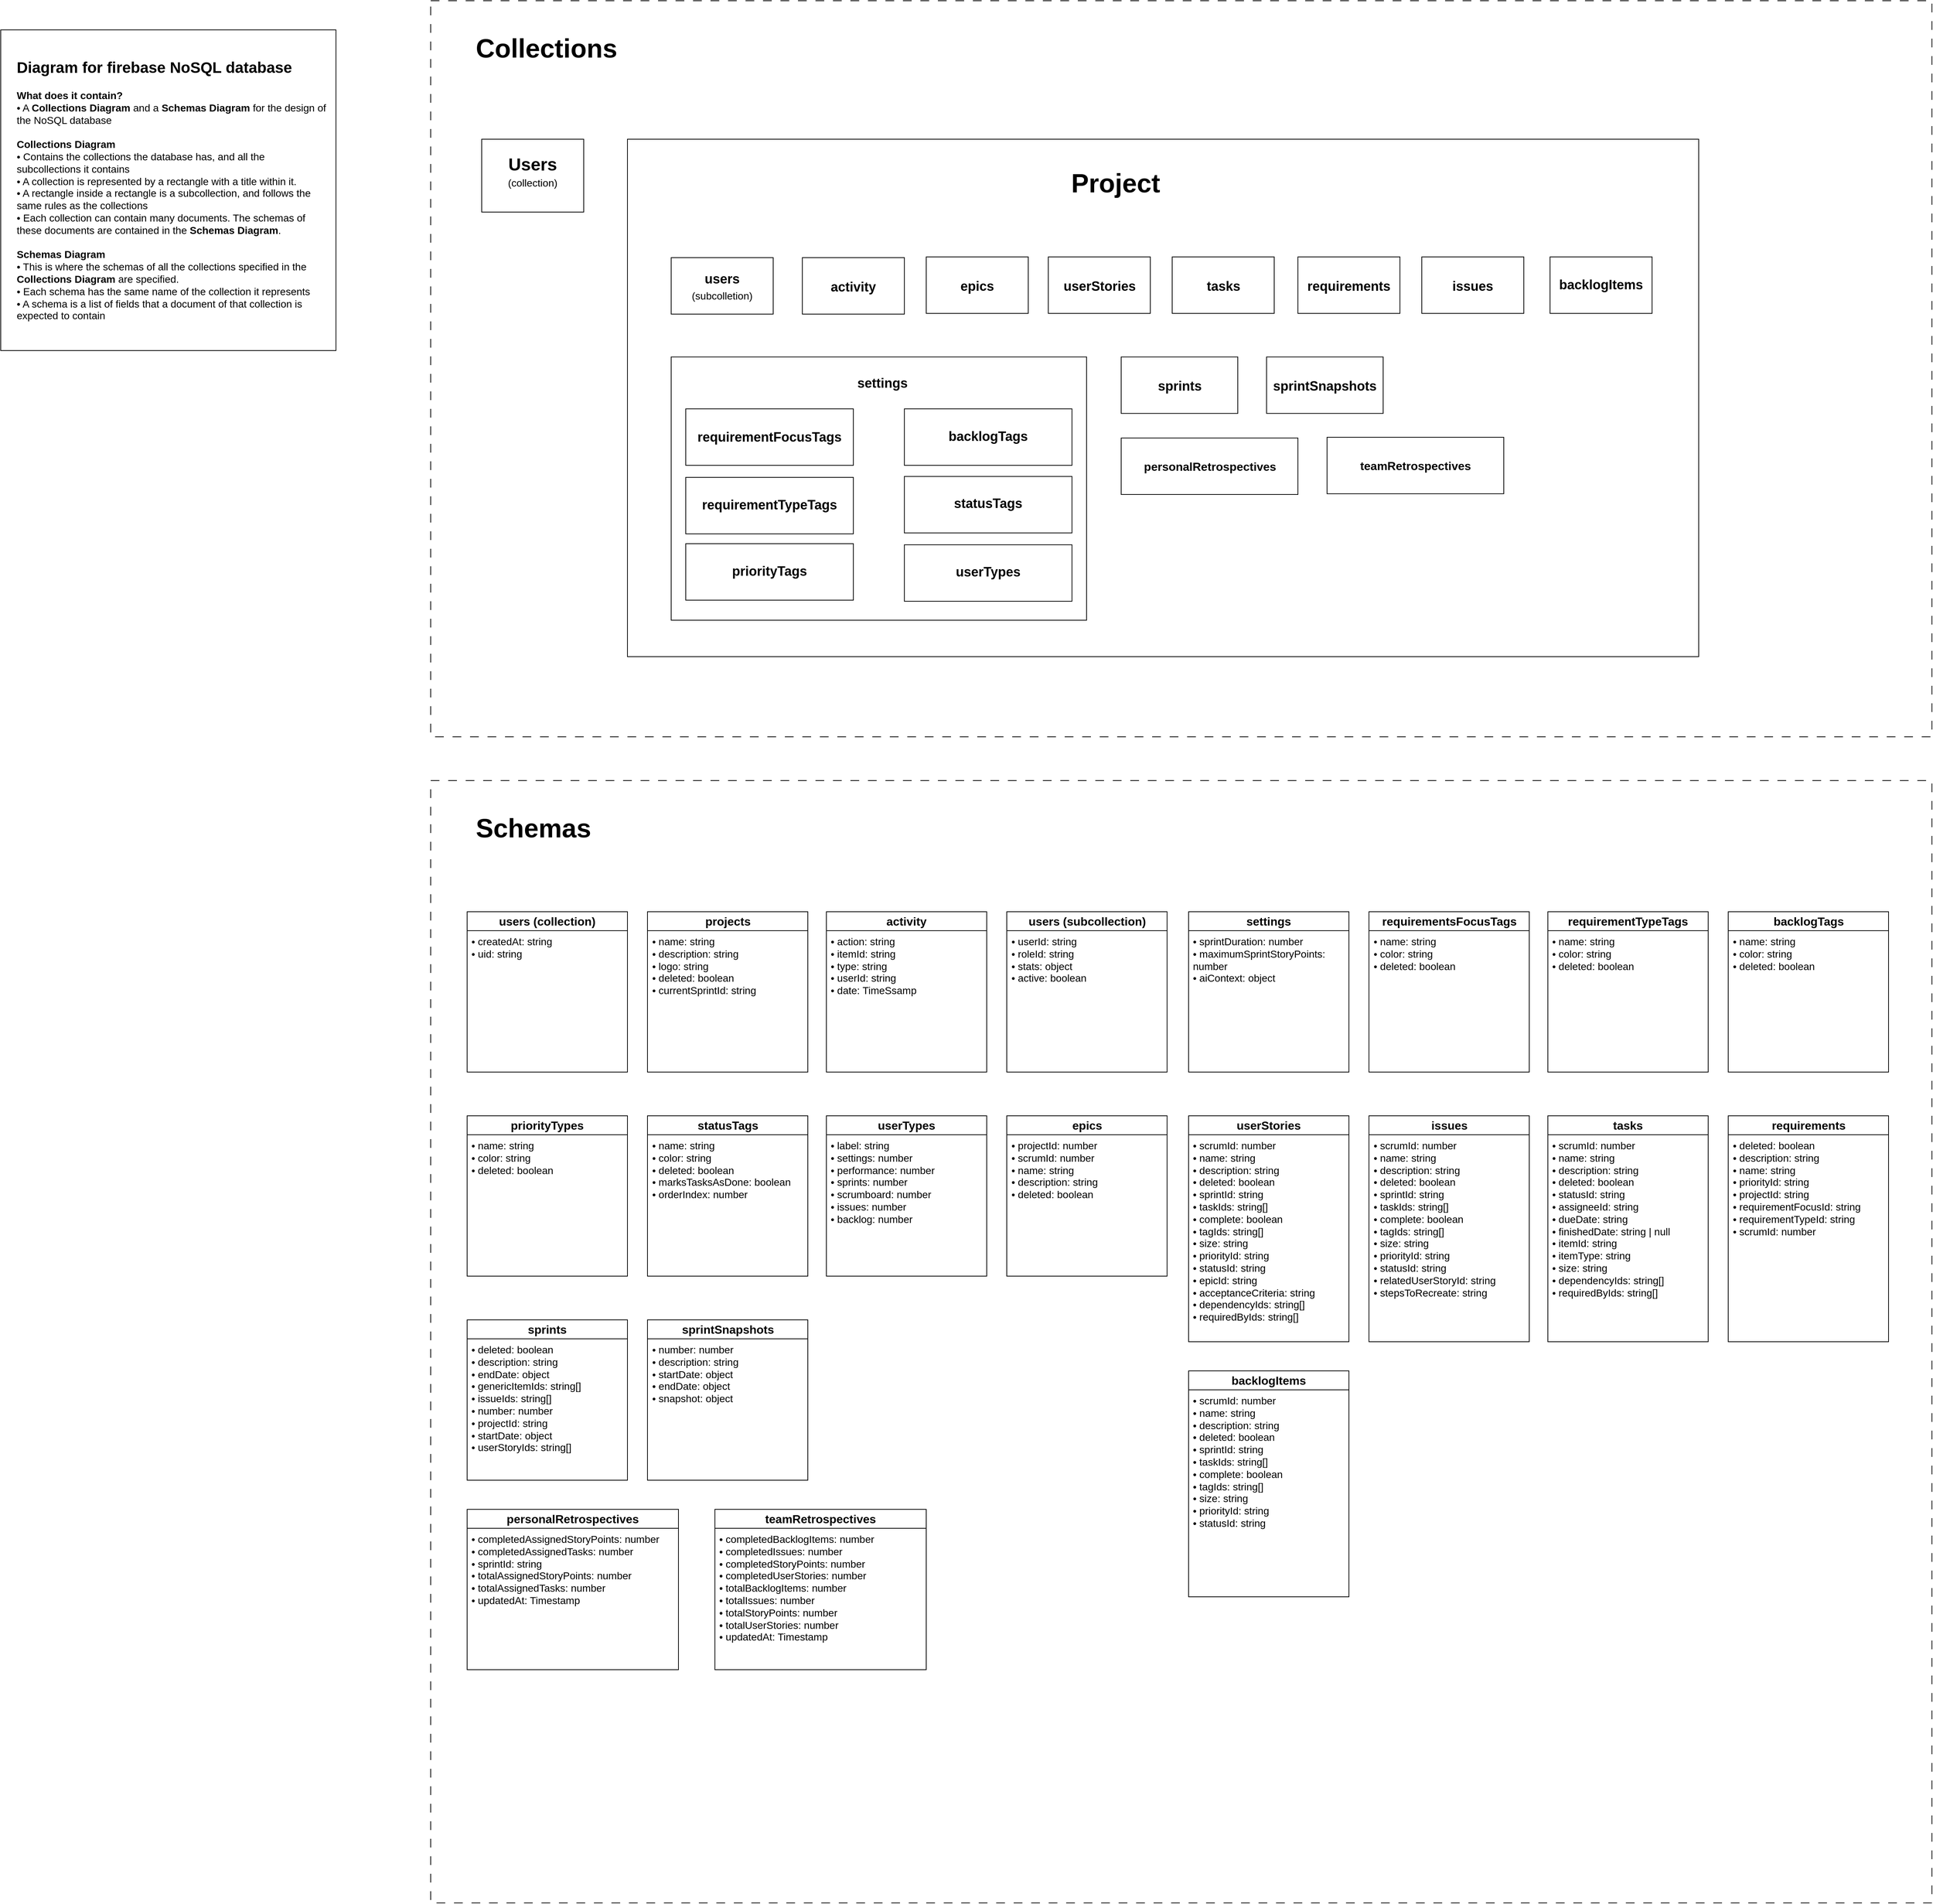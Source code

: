 <mxfile version="27.1.4">
  <diagram name="Página-1" id="4OTmXY2Rh0phOZ1CV6iW">
    <mxGraphModel dx="4285" dy="3224" grid="1" gridSize="10" guides="1" tooltips="1" connect="1" arrows="1" fold="1" page="1" pageScale="1" pageWidth="827" pageHeight="1169" math="0" shadow="0">
      <root>
        <mxCell id="0" />
        <mxCell id="1" parent="0" />
        <mxCell id="F_IemNpZJ3v2NOJDD-CK-176" value="" style="rounded=0;whiteSpace=wrap;html=1;dashed=1;dashPattern=12 12;fillColor=none;" parent="1" vertex="1">
          <mxGeometry x="480" y="1060" width="2060" height="1540" as="geometry" />
        </mxCell>
        <mxCell id="F_IemNpZJ3v2NOJDD-CK-179" value="" style="rounded=0;whiteSpace=wrap;html=1;dashed=1;dashPattern=12 12;fillColor=none;" parent="1" vertex="1">
          <mxGeometry x="480" y="-10" width="2060" height="1010" as="geometry" />
        </mxCell>
        <mxCell id="7UEIV4KV4VF5LxMRAz7w-19" value="" style="rounded=0;whiteSpace=wrap;html=1;" parent="1" vertex="1">
          <mxGeometry x="-110" y="30" width="460" height="440" as="geometry" />
        </mxCell>
        <mxCell id="syVXaHFY9ad1_4dyUhUQ-4" value="" style="rounded=0;whiteSpace=wrap;html=1;" parent="1" vertex="1">
          <mxGeometry x="750" y="180" width="1470" height="710" as="geometry" />
        </mxCell>
        <mxCell id="syVXaHFY9ad1_4dyUhUQ-6" value="&lt;h1&gt;Project&lt;/h1&gt;" style="text;html=1;align=center;verticalAlign=middle;whiteSpace=wrap;rounded=0;fontSize=18;" parent="1" vertex="1">
          <mxGeometry x="1355" y="225" width="130" height="30" as="geometry" />
        </mxCell>
        <mxCell id="syVXaHFY9ad1_4dyUhUQ-55" value="" style="rounded=0;whiteSpace=wrap;html=1;" parent="1" vertex="1">
          <mxGeometry x="550" y="180" width="140" height="100" as="geometry" />
        </mxCell>
        <mxCell id="syVXaHFY9ad1_4dyUhUQ-56" value="&lt;h1 style=&quot;margin-top: 0px; margin-bottom: 0px;&quot;&gt;Users&lt;/h1&gt;" style="text;html=1;align=center;verticalAlign=middle;whiteSpace=wrap;rounded=0;" parent="1" vertex="1">
          <mxGeometry x="590" y="200" width="60" height="30" as="geometry" />
        </mxCell>
        <mxCell id="7UEIV4KV4VF5LxMRAz7w-18" value="&lt;h2&gt;&lt;b&gt;Diagram for firebase NoSQL database&lt;/b&gt;&lt;/h2&gt;&lt;div&gt;&lt;b&gt;What does it contain?&lt;/b&gt;&lt;/div&gt;&lt;div&gt;• A &lt;b&gt;Collections Diagram&lt;/b&gt;&amp;nbsp;and a &lt;b&gt;Schemas Diagram&lt;/b&gt;&amp;nbsp;for the design of the NoSQL database&lt;/div&gt;&lt;div&gt;&lt;br&gt;&lt;/div&gt;&lt;div&gt;&lt;b&gt;Collections Diagram&lt;/b&gt;&lt;/div&gt;&lt;div&gt;• Contains the collections the database has, and all the subcollections it contains&lt;/div&gt;&lt;div&gt;• A collection is represented by a rectangle with a title within it.&lt;/div&gt;&lt;div&gt;• A rectangle inside a rectangle is a subcollection, and follows the same rules as the collections&lt;/div&gt;&lt;div&gt;• Each collection can contain many documents. The schemas of these documents are contained in the &lt;b&gt;Schemas Diagram&lt;/b&gt;.&amp;nbsp;&lt;/div&gt;&lt;div&gt;&lt;b&gt;&lt;br&gt;&lt;/b&gt;&lt;/div&gt;&lt;div&gt;&lt;b&gt;Schemas Diagram&lt;/b&gt;&lt;/div&gt;&lt;div&gt;• This is where the schemas of all the collections specified in the &lt;b&gt;Collections Diagram&lt;/b&gt;&amp;nbsp;are specified.&lt;/div&gt;&lt;div&gt;• Each schema has the same name of the collection it represents&lt;/div&gt;&lt;div&gt;• A schema is a list of fields that a document of that collection is expected to contain&lt;/div&gt;" style="text;html=1;align=left;verticalAlign=top;whiteSpace=wrap;rounded=0;fontSize=14;" parent="1" vertex="1">
          <mxGeometry x="-90" y="45" width="430" height="405" as="geometry" />
        </mxCell>
        <mxCell id="F_IemNpZJ3v2NOJDD-CK-86" value="" style="rounded=0;whiteSpace=wrap;html=1;" parent="1" vertex="1">
          <mxGeometry x="810" y="342.5" width="140" height="77.5" as="geometry" />
        </mxCell>
        <mxCell id="F_IemNpZJ3v2NOJDD-CK-87" value="&lt;h2&gt;users &lt;span style=&quot;font-weight: normal;&quot;&gt;&lt;font style=&quot;font-size: 14px;&quot;&gt;(subcolletion)&lt;/font&gt;&lt;/span&gt;&lt;/h2&gt;" style="text;html=1;align=center;verticalAlign=middle;whiteSpace=wrap;rounded=0;" parent="1" vertex="1">
          <mxGeometry x="850" y="367.5" width="60" height="30" as="geometry" />
        </mxCell>
        <mxCell id="F_IemNpZJ3v2NOJDD-CK-94" value="" style="rounded=0;whiteSpace=wrap;html=1;" parent="1" vertex="1">
          <mxGeometry x="990" y="342.5" width="140" height="77.5" as="geometry" />
        </mxCell>
        <mxCell id="F_IemNpZJ3v2NOJDD-CK-95" value="&lt;h2&gt;activity&lt;/h2&gt;" style="text;html=1;align=center;verticalAlign=middle;whiteSpace=wrap;rounded=0;" parent="1" vertex="1">
          <mxGeometry x="1030" y="367.5" width="60" height="30" as="geometry" />
        </mxCell>
        <mxCell id="F_IemNpZJ3v2NOJDD-CK-96" value="" style="rounded=0;whiteSpace=wrap;html=1;" parent="1" vertex="1">
          <mxGeometry x="810" y="478.75" width="570" height="361.25" as="geometry" />
        </mxCell>
        <mxCell id="F_IemNpZJ3v2NOJDD-CK-97" value="&lt;h2&gt;settings&lt;/h2&gt;" style="text;html=1;align=center;verticalAlign=middle;whiteSpace=wrap;rounded=0;" parent="1" vertex="1">
          <mxGeometry x="1070" y="500" width="60" height="30" as="geometry" />
        </mxCell>
        <mxCell id="F_IemNpZJ3v2NOJDD-CK-98" value="" style="rounded=0;whiteSpace=wrap;html=1;" parent="1" vertex="1">
          <mxGeometry x="1160" y="341.5" width="140" height="77.5" as="geometry" />
        </mxCell>
        <mxCell id="F_IemNpZJ3v2NOJDD-CK-99" value="&lt;h2&gt;epics&lt;/h2&gt;" style="text;html=1;align=center;verticalAlign=middle;whiteSpace=wrap;rounded=0;" parent="1" vertex="1">
          <mxGeometry x="1200" y="366.5" width="60" height="30" as="geometry" />
        </mxCell>
        <mxCell id="F_IemNpZJ3v2NOJDD-CK-100" value="" style="rounded=0;whiteSpace=wrap;html=1;" parent="1" vertex="1">
          <mxGeometry x="1327.5" y="341.5" width="140" height="77.5" as="geometry" />
        </mxCell>
        <mxCell id="F_IemNpZJ3v2NOJDD-CK-101" value="&lt;h2&gt;userStories&lt;/h2&gt;" style="text;html=1;align=center;verticalAlign=middle;whiteSpace=wrap;rounded=0;" parent="1" vertex="1">
          <mxGeometry x="1367.5" y="366.5" width="60" height="30" as="geometry" />
        </mxCell>
        <mxCell id="F_IemNpZJ3v2NOJDD-CK-102" value="" style="rounded=0;whiteSpace=wrap;html=1;" parent="1" vertex="1">
          <mxGeometry x="830" y="550" width="230" height="77.5" as="geometry" />
        </mxCell>
        <mxCell id="F_IemNpZJ3v2NOJDD-CK-103" value="&lt;h2&gt;requirementFocusTags&lt;/h2&gt;" style="text;html=1;align=center;verticalAlign=middle;whiteSpace=wrap;rounded=0;" parent="1" vertex="1">
          <mxGeometry x="915" y="573.75" width="60" height="30" as="geometry" />
        </mxCell>
        <mxCell id="F_IemNpZJ3v2NOJDD-CK-104" value="" style="rounded=0;whiteSpace=wrap;html=1;" parent="1" vertex="1">
          <mxGeometry x="830" y="644" width="230" height="77.5" as="geometry" />
        </mxCell>
        <mxCell id="F_IemNpZJ3v2NOJDD-CK-105" value="&lt;h2&gt;requirementTypeTags&lt;/h2&gt;" style="text;html=1;align=center;verticalAlign=middle;whiteSpace=wrap;rounded=0;" parent="1" vertex="1">
          <mxGeometry x="915" y="666.5" width="60" height="30" as="geometry" />
        </mxCell>
        <mxCell id="F_IemNpZJ3v2NOJDD-CK-106" value="" style="rounded=0;whiteSpace=wrap;html=1;" parent="1" vertex="1">
          <mxGeometry x="830" y="735" width="230" height="77.5" as="geometry" />
        </mxCell>
        <mxCell id="F_IemNpZJ3v2NOJDD-CK-107" value="&lt;h2&gt;priorityTags&lt;/h2&gt;" style="text;html=1;align=center;verticalAlign=middle;whiteSpace=wrap;rounded=0;" parent="1" vertex="1">
          <mxGeometry x="915" y="757.5" width="60" height="30" as="geometry" />
        </mxCell>
        <mxCell id="F_IemNpZJ3v2NOJDD-CK-108" value="" style="rounded=0;whiteSpace=wrap;html=1;" parent="1" vertex="1">
          <mxGeometry x="1130" y="550" width="230" height="77.5" as="geometry" />
        </mxCell>
        <mxCell id="F_IemNpZJ3v2NOJDD-CK-109" value="&lt;h2&gt;backlogTags&lt;/h2&gt;" style="text;html=1;align=center;verticalAlign=middle;whiteSpace=wrap;rounded=0;" parent="1" vertex="1">
          <mxGeometry x="1215" y="572.5" width="60" height="30" as="geometry" />
        </mxCell>
        <mxCell id="F_IemNpZJ3v2NOJDD-CK-110" value="" style="rounded=0;whiteSpace=wrap;html=1;" parent="1" vertex="1">
          <mxGeometry x="1130" y="642.75" width="230" height="77.5" as="geometry" />
        </mxCell>
        <mxCell id="F_IemNpZJ3v2NOJDD-CK-111" value="&lt;h2&gt;statusTags&lt;/h2&gt;" style="text;html=1;align=center;verticalAlign=middle;whiteSpace=wrap;rounded=0;" parent="1" vertex="1">
          <mxGeometry x="1215" y="665.25" width="60" height="30" as="geometry" />
        </mxCell>
        <mxCell id="F_IemNpZJ3v2NOJDD-CK-112" value="" style="rounded=0;whiteSpace=wrap;html=1;" parent="1" vertex="1">
          <mxGeometry x="1130" y="736.5" width="230" height="77.5" as="geometry" />
        </mxCell>
        <mxCell id="F_IemNpZJ3v2NOJDD-CK-113" value="&lt;h2&gt;userTypes&lt;/h2&gt;" style="text;html=1;align=center;verticalAlign=middle;whiteSpace=wrap;rounded=0;" parent="1" vertex="1">
          <mxGeometry x="1215" y="759" width="60" height="30" as="geometry" />
        </mxCell>
        <mxCell id="F_IemNpZJ3v2NOJDD-CK-114" value="" style="rounded=0;whiteSpace=wrap;html=1;" parent="1" vertex="1">
          <mxGeometry x="1497.5" y="341.5" width="140" height="77.5" as="geometry" />
        </mxCell>
        <mxCell id="F_IemNpZJ3v2NOJDD-CK-115" value="&lt;h2&gt;tasks&lt;/h2&gt;" style="text;html=1;align=center;verticalAlign=middle;whiteSpace=wrap;rounded=0;" parent="1" vertex="1">
          <mxGeometry x="1537.5" y="366.5" width="60" height="30" as="geometry" />
        </mxCell>
        <mxCell id="F_IemNpZJ3v2NOJDD-CK-116" value="" style="rounded=0;whiteSpace=wrap;html=1;" parent="1" vertex="1">
          <mxGeometry x="1670" y="341.5" width="140" height="77.5" as="geometry" />
        </mxCell>
        <mxCell id="F_IemNpZJ3v2NOJDD-CK-117" value="&lt;h2&gt;requirements&lt;/h2&gt;" style="text;html=1;align=center;verticalAlign=middle;whiteSpace=wrap;rounded=0;" parent="1" vertex="1">
          <mxGeometry x="1710" y="366.5" width="60" height="30" as="geometry" />
        </mxCell>
        <mxCell id="F_IemNpZJ3v2NOJDD-CK-118" value="" style="rounded=0;whiteSpace=wrap;html=1;" parent="1" vertex="1">
          <mxGeometry x="1427.5" y="478.75" width="160" height="77.5" as="geometry" />
        </mxCell>
        <mxCell id="F_IemNpZJ3v2NOJDD-CK-119" value="&lt;h2&gt;sprints&lt;/h2&gt;" style="text;html=1;align=center;verticalAlign=middle;whiteSpace=wrap;rounded=0;" parent="1" vertex="1">
          <mxGeometry x="1477.5" y="503.75" width="60" height="30" as="geometry" />
        </mxCell>
        <mxCell id="F_IemNpZJ3v2NOJDD-CK-120" value="" style="rounded=0;whiteSpace=wrap;html=1;" parent="1" vertex="1">
          <mxGeometry x="1627" y="478.75" width="160" height="77.5" as="geometry" />
        </mxCell>
        <mxCell id="F_IemNpZJ3v2NOJDD-CK-121" value="&lt;h2&gt;sprintSnapshots&lt;/h2&gt;" style="text;html=1;align=center;verticalAlign=middle;whiteSpace=wrap;rounded=0;" parent="1" vertex="1">
          <mxGeometry x="1677" y="503.75" width="60" height="30" as="geometry" />
        </mxCell>
        <mxCell id="F_IemNpZJ3v2NOJDD-CK-122" value="" style="rounded=0;whiteSpace=wrap;html=1;" parent="1" vertex="1">
          <mxGeometry x="1840" y="341.5" width="140" height="77.5" as="geometry" />
        </mxCell>
        <mxCell id="F_IemNpZJ3v2NOJDD-CK-123" value="&lt;h2&gt;issues&lt;/h2&gt;" style="text;html=1;align=center;verticalAlign=middle;whiteSpace=wrap;rounded=0;" parent="1" vertex="1">
          <mxGeometry x="1880" y="366.5" width="60" height="30" as="geometry" />
        </mxCell>
        <mxCell id="F_IemNpZJ3v2NOJDD-CK-133" value="users (collection)" style="swimlane;fontStyle=1;childLayout=stackLayout;horizontal=1;startSize=26;fillColor=none;horizontalStack=0;resizeParent=1;resizeParentMax=0;resizeLast=0;collapsible=1;marginBottom=0;whiteSpace=wrap;html=1;fontSize=16;" parent="1" vertex="1">
          <mxGeometry x="530" y="1240" width="220" height="220" as="geometry" />
        </mxCell>
        <mxCell id="F_IemNpZJ3v2NOJDD-CK-134" value="&lt;div&gt;• createdAt: string&lt;/div&gt;&lt;div&gt;• uid: string&lt;/div&gt;" style="text;strokeColor=none;fillColor=none;align=left;verticalAlign=top;spacingLeft=4;spacingRight=4;overflow=hidden;rotatable=0;points=[[0,0.5],[1,0.5]];portConstraint=eastwest;whiteSpace=wrap;html=1;fontSize=14;" parent="F_IemNpZJ3v2NOJDD-CK-133" vertex="1">
          <mxGeometry y="26" width="220" height="194" as="geometry" />
        </mxCell>
        <mxCell id="F_IemNpZJ3v2NOJDD-CK-137" value="&lt;h3 style=&quot;margin-top: 0px; margin-bottom: 0px;&quot;&gt;&lt;span style=&quot;font-weight: normal;&quot;&gt;(collection)&lt;/span&gt;&lt;/h3&gt;" style="text;html=1;align=center;verticalAlign=middle;whiteSpace=wrap;rounded=0;" parent="1" vertex="1">
          <mxGeometry x="590" y="225" width="60" height="30" as="geometry" />
        </mxCell>
        <mxCell id="F_IemNpZJ3v2NOJDD-CK-138" value="projects" style="swimlane;fontStyle=1;childLayout=stackLayout;horizontal=1;startSize=26;fillColor=none;horizontalStack=0;resizeParent=1;resizeParentMax=0;resizeLast=0;collapsible=1;marginBottom=0;whiteSpace=wrap;html=1;fontSize=16;" parent="1" vertex="1">
          <mxGeometry x="777.5" y="1240" width="220" height="220" as="geometry" />
        </mxCell>
        <mxCell id="F_IemNpZJ3v2NOJDD-CK-139" value="&lt;div&gt;• name: string&lt;/div&gt;&lt;div&gt;• description: string&lt;/div&gt;&lt;div&gt;• logo: string&lt;/div&gt;&lt;div&gt;• deleted: boolean&lt;/div&gt;&lt;div&gt;• currentSprintId: string&lt;/div&gt;" style="text;strokeColor=none;fillColor=none;align=left;verticalAlign=top;spacingLeft=4;spacingRight=4;overflow=hidden;rotatable=0;points=[[0,0.5],[1,0.5]];portConstraint=eastwest;whiteSpace=wrap;html=1;fontSize=14;" parent="F_IemNpZJ3v2NOJDD-CK-138" vertex="1">
          <mxGeometry y="26" width="220" height="194" as="geometry" />
        </mxCell>
        <mxCell id="F_IemNpZJ3v2NOJDD-CK-140" value="activity" style="swimlane;fontStyle=1;childLayout=stackLayout;horizontal=1;startSize=26;fillColor=none;horizontalStack=0;resizeParent=1;resizeParentMax=0;resizeLast=0;collapsible=1;marginBottom=0;whiteSpace=wrap;html=1;fontSize=16;" parent="1" vertex="1">
          <mxGeometry x="1023" y="1240" width="220" height="220" as="geometry" />
        </mxCell>
        <mxCell id="F_IemNpZJ3v2NOJDD-CK-141" value="&lt;div&gt;• action: string&lt;/div&gt;&lt;div&gt;• itemId: string&lt;/div&gt;&lt;div&gt;• type: string&lt;/div&gt;&lt;div&gt;• userId: string&lt;/div&gt;&lt;div&gt;• date: TimeSsamp&lt;/div&gt;" style="text;strokeColor=none;fillColor=none;align=left;verticalAlign=top;spacingLeft=4;spacingRight=4;overflow=hidden;rotatable=0;points=[[0,0.5],[1,0.5]];portConstraint=eastwest;whiteSpace=wrap;html=1;fontSize=14;" parent="F_IemNpZJ3v2NOJDD-CK-140" vertex="1">
          <mxGeometry y="26" width="220" height="194" as="geometry" />
        </mxCell>
        <mxCell id="F_IemNpZJ3v2NOJDD-CK-142" value="users (subcollection)" style="swimlane;fontStyle=1;childLayout=stackLayout;horizontal=1;startSize=26;fillColor=none;horizontalStack=0;resizeParent=1;resizeParentMax=0;resizeLast=0;collapsible=1;marginBottom=0;whiteSpace=wrap;html=1;fontSize=16;" parent="1" vertex="1">
          <mxGeometry x="1270.5" y="1240" width="220" height="220" as="geometry" />
        </mxCell>
        <mxCell id="F_IemNpZJ3v2NOJDD-CK-143" value="&lt;div&gt;• userId: string&lt;/div&gt;&lt;div&gt;• roleId: string&lt;/div&gt;&lt;div&gt;• stats: object&lt;/div&gt;&lt;div&gt;• active: boolean&lt;/div&gt;" style="text;strokeColor=none;fillColor=none;align=left;verticalAlign=top;spacingLeft=4;spacingRight=4;overflow=hidden;rotatable=0;points=[[0,0.5],[1,0.5]];portConstraint=eastwest;whiteSpace=wrap;html=1;fontSize=14;" parent="F_IemNpZJ3v2NOJDD-CK-142" vertex="1">
          <mxGeometry y="26" width="220" height="194" as="geometry" />
        </mxCell>
        <mxCell id="F_IemNpZJ3v2NOJDD-CK-144" value="settings" style="swimlane;fontStyle=1;childLayout=stackLayout;horizontal=1;startSize=26;fillColor=none;horizontalStack=0;resizeParent=1;resizeParentMax=0;resizeLast=0;collapsible=1;marginBottom=0;whiteSpace=wrap;html=1;fontSize=16;" parent="1" vertex="1">
          <mxGeometry x="1520" y="1240" width="220" height="220" as="geometry" />
        </mxCell>
        <mxCell id="F_IemNpZJ3v2NOJDD-CK-145" value="&lt;div&gt;• sprintDuration: number&lt;/div&gt;&lt;div&gt;• maximumSprintStoryPoints: number&lt;/div&gt;&lt;div&gt;• aiContext: object&lt;/div&gt;" style="text;strokeColor=none;fillColor=none;align=left;verticalAlign=top;spacingLeft=4;spacingRight=4;overflow=hidden;rotatable=0;points=[[0,0.5],[1,0.5]];portConstraint=eastwest;whiteSpace=wrap;html=1;fontSize=14;" parent="F_IemNpZJ3v2NOJDD-CK-144" vertex="1">
          <mxGeometry y="26" width="220" height="194" as="geometry" />
        </mxCell>
        <mxCell id="F_IemNpZJ3v2NOJDD-CK-146" value="requirementsFocusTags" style="swimlane;fontStyle=1;childLayout=stackLayout;horizontal=1;startSize=26;fillColor=none;horizontalStack=0;resizeParent=1;resizeParentMax=0;resizeLast=0;collapsible=1;marginBottom=0;whiteSpace=wrap;html=1;fontSize=16;" parent="1" vertex="1">
          <mxGeometry x="1767.5" y="1240" width="220" height="220" as="geometry" />
        </mxCell>
        <mxCell id="F_IemNpZJ3v2NOJDD-CK-147" value="&lt;div&gt;• name: string&lt;/div&gt;&lt;div&gt;• color: string&lt;/div&gt;&lt;div&gt;• deleted: boolean&lt;/div&gt;" style="text;strokeColor=none;fillColor=none;align=left;verticalAlign=top;spacingLeft=4;spacingRight=4;overflow=hidden;rotatable=0;points=[[0,0.5],[1,0.5]];portConstraint=eastwest;whiteSpace=wrap;html=1;fontSize=14;" parent="F_IemNpZJ3v2NOJDD-CK-146" vertex="1">
          <mxGeometry y="26" width="220" height="194" as="geometry" />
        </mxCell>
        <mxCell id="F_IemNpZJ3v2NOJDD-CK-148" value="requirementTypeTags" style="swimlane;fontStyle=1;childLayout=stackLayout;horizontal=1;startSize=26;fillColor=none;horizontalStack=0;resizeParent=1;resizeParentMax=0;resizeLast=0;collapsible=1;marginBottom=0;whiteSpace=wrap;html=1;fontSize=16;" parent="1" vertex="1">
          <mxGeometry x="2013" y="1240" width="220" height="220" as="geometry" />
        </mxCell>
        <mxCell id="F_IemNpZJ3v2NOJDD-CK-149" value="&lt;div&gt;• name: string&lt;/div&gt;&lt;div&gt;• color: string&lt;/div&gt;&lt;div&gt;• deleted: boolean&lt;/div&gt;" style="text;strokeColor=none;fillColor=none;align=left;verticalAlign=top;spacingLeft=4;spacingRight=4;overflow=hidden;rotatable=0;points=[[0,0.5],[1,0.5]];portConstraint=eastwest;whiteSpace=wrap;html=1;fontSize=14;" parent="F_IemNpZJ3v2NOJDD-CK-148" vertex="1">
          <mxGeometry y="26" width="220" height="194" as="geometry" />
        </mxCell>
        <mxCell id="F_IemNpZJ3v2NOJDD-CK-150" value="backlogTags" style="swimlane;fontStyle=1;childLayout=stackLayout;horizontal=1;startSize=26;fillColor=none;horizontalStack=0;resizeParent=1;resizeParentMax=0;resizeLast=0;collapsible=1;marginBottom=0;whiteSpace=wrap;html=1;fontSize=16;" parent="1" vertex="1">
          <mxGeometry x="2260.5" y="1240" width="220" height="220" as="geometry" />
        </mxCell>
        <mxCell id="F_IemNpZJ3v2NOJDD-CK-151" value="&lt;div&gt;• name: string&lt;/div&gt;&lt;div&gt;• color: string&lt;/div&gt;&lt;div&gt;• deleted: boolean&lt;/div&gt;" style="text;strokeColor=none;fillColor=none;align=left;verticalAlign=top;spacingLeft=4;spacingRight=4;overflow=hidden;rotatable=0;points=[[0,0.5],[1,0.5]];portConstraint=eastwest;whiteSpace=wrap;html=1;fontSize=14;" parent="F_IemNpZJ3v2NOJDD-CK-150" vertex="1">
          <mxGeometry y="26" width="220" height="194" as="geometry" />
        </mxCell>
        <mxCell id="F_IemNpZJ3v2NOJDD-CK-152" value="priorityTypes" style="swimlane;fontStyle=1;childLayout=stackLayout;horizontal=1;startSize=26;fillColor=none;horizontalStack=0;resizeParent=1;resizeParentMax=0;resizeLast=0;collapsible=1;marginBottom=0;whiteSpace=wrap;html=1;fontSize=16;" parent="1" vertex="1">
          <mxGeometry x="530" y="1520" width="220" height="220" as="geometry" />
        </mxCell>
        <mxCell id="F_IemNpZJ3v2NOJDD-CK-153" value="&lt;div&gt;• name: string&lt;/div&gt;&lt;div&gt;• color: string&lt;/div&gt;&lt;div&gt;• deleted: boolean&lt;/div&gt;" style="text;strokeColor=none;fillColor=none;align=left;verticalAlign=top;spacingLeft=4;spacingRight=4;overflow=hidden;rotatable=0;points=[[0,0.5],[1,0.5]];portConstraint=eastwest;whiteSpace=wrap;html=1;fontSize=14;" parent="F_IemNpZJ3v2NOJDD-CK-152" vertex="1">
          <mxGeometry y="26" width="220" height="194" as="geometry" />
        </mxCell>
        <mxCell id="F_IemNpZJ3v2NOJDD-CK-154" value="statusTags" style="swimlane;fontStyle=1;childLayout=stackLayout;horizontal=1;startSize=26;fillColor=none;horizontalStack=0;resizeParent=1;resizeParentMax=0;resizeLast=0;collapsible=1;marginBottom=0;whiteSpace=wrap;html=1;fontSize=16;" parent="1" vertex="1">
          <mxGeometry x="777.5" y="1520" width="220" height="220" as="geometry" />
        </mxCell>
        <mxCell id="F_IemNpZJ3v2NOJDD-CK-155" value="&lt;div&gt;• name: string&lt;/div&gt;&lt;div&gt;• color: string&lt;/div&gt;&lt;div&gt;• deleted: boolean&lt;/div&gt;&lt;div&gt;• marksTasksAsDone: boolean&lt;/div&gt;&lt;div&gt;• orderIndex: number&lt;/div&gt;" style="text;strokeColor=none;fillColor=none;align=left;verticalAlign=top;spacingLeft=4;spacingRight=4;overflow=hidden;rotatable=0;points=[[0,0.5],[1,0.5]];portConstraint=eastwest;whiteSpace=wrap;html=1;fontSize=14;" parent="F_IemNpZJ3v2NOJDD-CK-154" vertex="1">
          <mxGeometry y="26" width="220" height="194" as="geometry" />
        </mxCell>
        <mxCell id="F_IemNpZJ3v2NOJDD-CK-156" value="userTypes" style="swimlane;fontStyle=1;childLayout=stackLayout;horizontal=1;startSize=26;fillColor=none;horizontalStack=0;resizeParent=1;resizeParentMax=0;resizeLast=0;collapsible=1;marginBottom=0;whiteSpace=wrap;html=1;fontSize=16;" parent="1" vertex="1">
          <mxGeometry x="1023" y="1520" width="220" height="220" as="geometry" />
        </mxCell>
        <mxCell id="F_IemNpZJ3v2NOJDD-CK-157" value="&lt;div&gt;• label: string&lt;/div&gt;&lt;div&gt;• settings: number&lt;/div&gt;&lt;div&gt;• performance: number&lt;/div&gt;&lt;div&gt;• sprints: number&lt;/div&gt;&lt;div&gt;• scrumboard: number&lt;/div&gt;&lt;div&gt;• issues: number&lt;/div&gt;&lt;div&gt;• backlog: number&lt;/div&gt;" style="text;strokeColor=none;fillColor=none;align=left;verticalAlign=top;spacingLeft=4;spacingRight=4;overflow=hidden;rotatable=0;points=[[0,0.5],[1,0.5]];portConstraint=eastwest;whiteSpace=wrap;html=1;fontSize=14;" parent="F_IemNpZJ3v2NOJDD-CK-156" vertex="1">
          <mxGeometry y="26" width="220" height="194" as="geometry" />
        </mxCell>
        <mxCell id="F_IemNpZJ3v2NOJDD-CK-158" value="epics" style="swimlane;fontStyle=1;childLayout=stackLayout;horizontal=1;startSize=26;fillColor=none;horizontalStack=0;resizeParent=1;resizeParentMax=0;resizeLast=0;collapsible=1;marginBottom=0;whiteSpace=wrap;html=1;fontSize=16;" parent="1" vertex="1">
          <mxGeometry x="1270.5" y="1520" width="220" height="220" as="geometry" />
        </mxCell>
        <mxCell id="F_IemNpZJ3v2NOJDD-CK-159" value="&lt;div&gt;• projectId: number&lt;/div&gt;&lt;div&gt;• scrumId: number&lt;/div&gt;&lt;div&gt;• name: string&lt;/div&gt;&lt;div&gt;• description: string&lt;/div&gt;&lt;div&gt;• deleted: boolean&lt;/div&gt;" style="text;strokeColor=none;fillColor=none;align=left;verticalAlign=top;spacingLeft=4;spacingRight=4;overflow=hidden;rotatable=0;points=[[0,0.5],[1,0.5]];portConstraint=eastwest;whiteSpace=wrap;html=1;fontSize=14;" parent="F_IemNpZJ3v2NOJDD-CK-158" vertex="1">
          <mxGeometry y="26" width="220" height="194" as="geometry" />
        </mxCell>
        <mxCell id="F_IemNpZJ3v2NOJDD-CK-160" value="userStories" style="swimlane;fontStyle=1;childLayout=stackLayout;horizontal=1;startSize=26;fillColor=none;horizontalStack=0;resizeParent=1;resizeParentMax=0;resizeLast=0;collapsible=1;marginBottom=0;whiteSpace=wrap;html=1;fontSize=16;" parent="1" vertex="1">
          <mxGeometry x="1520" y="1520" width="220" height="310" as="geometry" />
        </mxCell>
        <mxCell id="F_IemNpZJ3v2NOJDD-CK-161" value="&lt;div&gt;• scrumId: number&lt;/div&gt;&lt;div&gt;• name: string&lt;/div&gt;&lt;div&gt;• description: string&lt;/div&gt;&lt;div&gt;• deleted: boolean&lt;/div&gt;&lt;div&gt;• sprintId: string&lt;/div&gt;&lt;div&gt;• taskIds: string[]&lt;/div&gt;&lt;div&gt;• complete: boolean&lt;/div&gt;&lt;div&gt;• tagIds: string[]&lt;/div&gt;&lt;div&gt;• size: string&lt;/div&gt;&lt;div&gt;• priorityId: string&lt;/div&gt;&lt;div&gt;• statusId: string&lt;/div&gt;&lt;div&gt;• epicId: string&lt;/div&gt;&lt;div&gt;• acceptanceCriteria: string&lt;/div&gt;&lt;div&gt;• dependencyIds: string[]&lt;/div&gt;&lt;div&gt;• requiredByIds: string[]&lt;/div&gt;" style="text;strokeColor=none;fillColor=none;align=left;verticalAlign=top;spacingLeft=4;spacingRight=4;overflow=hidden;rotatable=0;points=[[0,0.5],[1,0.5]];portConstraint=eastwest;whiteSpace=wrap;html=1;fontSize=14;" parent="F_IemNpZJ3v2NOJDD-CK-160" vertex="1">
          <mxGeometry y="26" width="220" height="284" as="geometry" />
        </mxCell>
        <mxCell id="F_IemNpZJ3v2NOJDD-CK-162" value="issues" style="swimlane;fontStyle=1;childLayout=stackLayout;horizontal=1;startSize=26;fillColor=none;horizontalStack=0;resizeParent=1;resizeParentMax=0;resizeLast=0;collapsible=1;marginBottom=0;whiteSpace=wrap;html=1;fontSize=16;" parent="1" vertex="1">
          <mxGeometry x="1767.5" y="1520" width="220" height="310" as="geometry" />
        </mxCell>
        <mxCell id="F_IemNpZJ3v2NOJDD-CK-163" value="&lt;div&gt;• scrumId: number&lt;/div&gt;&lt;div&gt;• name: string&lt;/div&gt;&lt;div&gt;• description: string&lt;/div&gt;&lt;div&gt;• deleted: boolean&lt;/div&gt;&lt;div&gt;• sprintId: string&lt;/div&gt;&lt;div&gt;• taskIds: string[]&lt;/div&gt;&lt;div&gt;• complete: boolean&lt;/div&gt;&lt;div&gt;• tagIds: string[]&lt;/div&gt;&lt;div&gt;• size: string&lt;/div&gt;&lt;div&gt;• priorityId: string&lt;/div&gt;&lt;div&gt;• statusId: string&lt;/div&gt;&lt;div&gt;• relatedUserStoryId: string&lt;/div&gt;&lt;div&gt;• stepsToRecreate: string&lt;/div&gt;" style="text;strokeColor=none;fillColor=none;align=left;verticalAlign=top;spacingLeft=4;spacingRight=4;overflow=hidden;rotatable=0;points=[[0,0.5],[1,0.5]];portConstraint=eastwest;whiteSpace=wrap;html=1;fontSize=14;" parent="F_IemNpZJ3v2NOJDD-CK-162" vertex="1">
          <mxGeometry y="26" width="220" height="284" as="geometry" />
        </mxCell>
        <mxCell id="F_IemNpZJ3v2NOJDD-CK-164" value="tasks" style="swimlane;fontStyle=1;childLayout=stackLayout;horizontal=1;startSize=26;fillColor=none;horizontalStack=0;resizeParent=1;resizeParentMax=0;resizeLast=0;collapsible=1;marginBottom=0;whiteSpace=wrap;html=1;fontSize=16;" parent="1" vertex="1">
          <mxGeometry x="2013" y="1520" width="220" height="310" as="geometry" />
        </mxCell>
        <mxCell id="F_IemNpZJ3v2NOJDD-CK-165" value="&lt;div&gt;• scrumId: number&lt;/div&gt;&lt;div&gt;• name: string&lt;/div&gt;&lt;div&gt;• description: string&lt;/div&gt;&lt;div&gt;• deleted: boolean&lt;/div&gt;&lt;div&gt;• statusId: string&lt;/div&gt;&lt;div&gt;• assigneeId: string&lt;/div&gt;&lt;div&gt;• dueDate: string&lt;/div&gt;&lt;div&gt;• finishedDate: string | null&lt;/div&gt;&lt;div&gt;• itemId: string&lt;/div&gt;&lt;div&gt;• itemType: string&lt;/div&gt;&lt;div&gt;• size: string&lt;/div&gt;&lt;div&gt;&lt;div&gt;• dependencyIds: string[]&lt;/div&gt;&lt;div&gt;• requiredByIds: string[]&lt;/div&gt;&lt;/div&gt;" style="text;strokeColor=none;fillColor=none;align=left;verticalAlign=top;spacingLeft=4;spacingRight=4;overflow=hidden;rotatable=0;points=[[0,0.5],[1,0.5]];portConstraint=eastwest;whiteSpace=wrap;html=1;fontSize=14;" parent="F_IemNpZJ3v2NOJDD-CK-164" vertex="1">
          <mxGeometry y="26" width="220" height="284" as="geometry" />
        </mxCell>
        <mxCell id="F_IemNpZJ3v2NOJDD-CK-166" value="requirements" style="swimlane;fontStyle=1;childLayout=stackLayout;horizontal=1;startSize=26;fillColor=none;horizontalStack=0;resizeParent=1;resizeParentMax=0;resizeLast=0;collapsible=1;marginBottom=0;whiteSpace=wrap;html=1;fontSize=16;" parent="1" vertex="1">
          <mxGeometry x="2260.5" y="1520" width="220" height="310" as="geometry" />
        </mxCell>
        <mxCell id="F_IemNpZJ3v2NOJDD-CK-167" value="&lt;div&gt;• deleted: boolean&lt;/div&gt;&lt;div&gt;• description: string&lt;/div&gt;&lt;div&gt;• name: string&lt;/div&gt;&lt;div&gt;• priorityId: string&lt;/div&gt;&lt;div&gt;• projectId: string&lt;/div&gt;&lt;div&gt;• requirementFocusId: string&lt;/div&gt;&lt;div&gt;• requirementTypeId: string&lt;/div&gt;&lt;div&gt;• scrumId: number&lt;/div&gt;" style="text;strokeColor=none;fillColor=none;align=left;verticalAlign=top;spacingLeft=4;spacingRight=4;overflow=hidden;rotatable=0;points=[[0,0.5],[1,0.5]];portConstraint=eastwest;whiteSpace=wrap;html=1;fontSize=14;" parent="F_IemNpZJ3v2NOJDD-CK-166" vertex="1">
          <mxGeometry y="26" width="220" height="284" as="geometry" />
        </mxCell>
        <mxCell id="F_IemNpZJ3v2NOJDD-CK-168" value="sprints" style="swimlane;fontStyle=1;childLayout=stackLayout;horizontal=1;startSize=26;fillColor=none;horizontalStack=0;resizeParent=1;resizeParentMax=0;resizeLast=0;collapsible=1;marginBottom=0;whiteSpace=wrap;html=1;fontSize=16;" parent="1" vertex="1">
          <mxGeometry x="530" y="1800" width="220" height="220" as="geometry" />
        </mxCell>
        <mxCell id="F_IemNpZJ3v2NOJDD-CK-169" value="&lt;div&gt;• deleted: boolean&lt;/div&gt;&lt;div&gt;• description: string&lt;/div&gt;&lt;div&gt;• endDate: object&lt;/div&gt;&lt;div&gt;• genericItemIds: string[]&lt;/div&gt;&lt;div&gt;• issueIds: string[]&lt;/div&gt;&lt;div&gt;• number: number&lt;/div&gt;&lt;div&gt;• projectId: string&lt;/div&gt;&lt;div&gt;• startDate: object&lt;/div&gt;&lt;div&gt;• userStoryIds: string[]&lt;/div&gt;" style="text;strokeColor=none;fillColor=none;align=left;verticalAlign=top;spacingLeft=4;spacingRight=4;overflow=hidden;rotatable=0;points=[[0,0.5],[1,0.5]];portConstraint=eastwest;whiteSpace=wrap;html=1;fontSize=14;" parent="F_IemNpZJ3v2NOJDD-CK-168" vertex="1">
          <mxGeometry y="26" width="220" height="194" as="geometry" />
        </mxCell>
        <mxCell id="F_IemNpZJ3v2NOJDD-CK-170" value="sprintSnapshots" style="swimlane;fontStyle=1;childLayout=stackLayout;horizontal=1;startSize=26;fillColor=none;horizontalStack=0;resizeParent=1;resizeParentMax=0;resizeLast=0;collapsible=1;marginBottom=0;whiteSpace=wrap;html=1;fontSize=16;" parent="1" vertex="1">
          <mxGeometry x="777.5" y="1800" width="220" height="220" as="geometry" />
        </mxCell>
        <mxCell id="F_IemNpZJ3v2NOJDD-CK-171" value="&lt;div&gt;• number: number&lt;/div&gt;&lt;div&gt;• description: string&lt;/div&gt;&lt;div&gt;• startDate: object&lt;/div&gt;&lt;div&gt;• endDate: object&lt;/div&gt;&lt;div&gt;• snapshot: object&lt;/div&gt;" style="text;strokeColor=none;fillColor=none;align=left;verticalAlign=top;spacingLeft=4;spacingRight=4;overflow=hidden;rotatable=0;points=[[0,0.5],[1,0.5]];portConstraint=eastwest;whiteSpace=wrap;html=1;fontSize=14;" parent="F_IemNpZJ3v2NOJDD-CK-170" vertex="1">
          <mxGeometry y="26" width="220" height="194" as="geometry" />
        </mxCell>
        <mxCell id="F_IemNpZJ3v2NOJDD-CK-177" value="&lt;h1&gt;Schemas&lt;/h1&gt;" style="text;html=1;align=left;verticalAlign=middle;whiteSpace=wrap;rounded=0;fontSize=18;" parent="1" vertex="1">
          <mxGeometry x="540" y="1110" width="130" height="30" as="geometry" />
        </mxCell>
        <mxCell id="F_IemNpZJ3v2NOJDD-CK-180" value="&lt;h1&gt;Collections&lt;/h1&gt;" style="text;html=1;align=left;verticalAlign=middle;whiteSpace=wrap;rounded=0;fontSize=18;" parent="1" vertex="1">
          <mxGeometry x="540" y="40" width="130" height="30" as="geometry" />
        </mxCell>
        <mxCell id="ZWwLg8sNC_xiQAsC6bVQ-1" value="" style="rounded=0;whiteSpace=wrap;html=1;" vertex="1" parent="1">
          <mxGeometry x="2016" y="341.5" width="140" height="77.5" as="geometry" />
        </mxCell>
        <mxCell id="ZWwLg8sNC_xiQAsC6bVQ-2" value="&lt;h2&gt;backlogItems&lt;/h2&gt;" style="text;html=1;align=center;verticalAlign=middle;whiteSpace=wrap;rounded=0;" vertex="1" parent="1">
          <mxGeometry x="2056" y="365.25" width="60" height="30" as="geometry" />
        </mxCell>
        <mxCell id="ZWwLg8sNC_xiQAsC6bVQ-4" value="backlogItems" style="swimlane;fontStyle=1;childLayout=stackLayout;horizontal=1;startSize=26;fillColor=none;horizontalStack=0;resizeParent=1;resizeParentMax=0;resizeLast=0;collapsible=1;marginBottom=0;whiteSpace=wrap;html=1;fontSize=16;" vertex="1" parent="1">
          <mxGeometry x="1520" y="1870" width="220" height="310" as="geometry" />
        </mxCell>
        <mxCell id="ZWwLg8sNC_xiQAsC6bVQ-5" value="&lt;div&gt;• scrumId: number&lt;/div&gt;&lt;div&gt;• name: string&lt;/div&gt;&lt;div&gt;• description: string&lt;/div&gt;&lt;div&gt;• deleted: boolean&lt;/div&gt;&lt;div&gt;• sprintId: string&lt;/div&gt;&lt;div&gt;• taskIds: string[]&lt;/div&gt;&lt;div&gt;• complete: boolean&lt;/div&gt;&lt;div&gt;• tagIds: string[]&lt;/div&gt;&lt;div&gt;• size: string&lt;/div&gt;&lt;div&gt;• priorityId: string&lt;/div&gt;&lt;div&gt;• statusId: string&lt;/div&gt;" style="text;strokeColor=none;fillColor=none;align=left;verticalAlign=top;spacingLeft=4;spacingRight=4;overflow=hidden;rotatable=0;points=[[0,0.5],[1,0.5]];portConstraint=eastwest;whiteSpace=wrap;html=1;fontSize=14;" vertex="1" parent="ZWwLg8sNC_xiQAsC6bVQ-4">
          <mxGeometry y="26" width="220" height="284" as="geometry" />
        </mxCell>
        <mxCell id="ZWwLg8sNC_xiQAsC6bVQ-6" value="personalRetrospectives" style="swimlane;fontStyle=1;childLayout=stackLayout;horizontal=1;startSize=26;fillColor=none;horizontalStack=0;resizeParent=1;resizeParentMax=0;resizeLast=0;collapsible=1;marginBottom=0;whiteSpace=wrap;html=1;fontSize=16;" vertex="1" parent="1">
          <mxGeometry x="530" y="2060" width="290" height="220" as="geometry" />
        </mxCell>
        <mxCell id="ZWwLg8sNC_xiQAsC6bVQ-7" value="&lt;div&gt;• completedAssignedStoryPoints: number&lt;/div&gt;&lt;div&gt;• completedAssignedTasks: number&lt;/div&gt;&lt;div&gt;• sprintId: string&lt;/div&gt;&lt;div&gt;• totalAssignedStoryPoints: number&lt;/div&gt;&lt;div&gt;• totalAssignedTasks: number&lt;/div&gt;&lt;div&gt;• updatedAt: Timestamp&lt;br&gt;&lt;/div&gt;" style="text;strokeColor=none;fillColor=none;align=left;verticalAlign=top;spacingLeft=4;spacingRight=4;overflow=hidden;rotatable=0;points=[[0,0.5],[1,0.5]];portConstraint=eastwest;whiteSpace=wrap;html=1;fontSize=14;" vertex="1" parent="ZWwLg8sNC_xiQAsC6bVQ-6">
          <mxGeometry y="26" width="290" height="194" as="geometry" />
        </mxCell>
        <mxCell id="ZWwLg8sNC_xiQAsC6bVQ-8" value="teamRetrospectives" style="swimlane;fontStyle=1;childLayout=stackLayout;horizontal=1;startSize=26;fillColor=none;horizontalStack=0;resizeParent=1;resizeParentMax=0;resizeLast=0;collapsible=1;marginBottom=0;whiteSpace=wrap;html=1;fontSize=16;" vertex="1" parent="1">
          <mxGeometry x="870" y="2060" width="290" height="220" as="geometry" />
        </mxCell>
        <mxCell id="ZWwLg8sNC_xiQAsC6bVQ-9" value="&lt;div&gt;• completedBacklogItems: number&lt;/div&gt;&lt;div&gt;• completedIssues: number&lt;/div&gt;&lt;div&gt;• completedStoryPoints: number&lt;/div&gt;&lt;div&gt;• completedUserStories: number&lt;/div&gt;&lt;div&gt;• totalBacklogItems: number&lt;/div&gt;&lt;div&gt;• totalIssues: number&lt;/div&gt;&lt;div&gt;•&amp;nbsp;&lt;span style=&quot;background-color: transparent;&quot;&gt;totalStoryPoints&lt;/span&gt;: number&lt;/div&gt;&lt;div&gt;• totalUserStories: number&lt;/div&gt;&lt;div&gt;• updatedAt: Timestamp&lt;/div&gt;" style="text;strokeColor=none;fillColor=none;align=left;verticalAlign=top;spacingLeft=4;spacingRight=4;overflow=hidden;rotatable=0;points=[[0,0.5],[1,0.5]];portConstraint=eastwest;whiteSpace=wrap;html=1;fontSize=14;" vertex="1" parent="ZWwLg8sNC_xiQAsC6bVQ-8">
          <mxGeometry y="26" width="290" height="194" as="geometry" />
        </mxCell>
        <mxCell id="ZWwLg8sNC_xiQAsC6bVQ-10" value="" style="rounded=0;whiteSpace=wrap;html=1;" vertex="1" parent="1">
          <mxGeometry x="1427.5" y="590" width="242.5" height="77.5" as="geometry" />
        </mxCell>
        <mxCell id="ZWwLg8sNC_xiQAsC6bVQ-11" value="&lt;h2&gt;&lt;span style=&quot;font-size: 16px;&quot;&gt;personalRetrospectives&lt;/span&gt;&lt;/h2&gt;" style="text;html=1;align=center;verticalAlign=middle;whiteSpace=wrap;rounded=0;" vertex="1" parent="1">
          <mxGeometry x="1427.5" y="614" width="242.5" height="30" as="geometry" />
        </mxCell>
        <mxCell id="ZWwLg8sNC_xiQAsC6bVQ-15" value="" style="rounded=0;whiteSpace=wrap;html=1;" vertex="1" parent="1">
          <mxGeometry x="1710" y="589" width="242.5" height="77.5" as="geometry" />
        </mxCell>
        <mxCell id="ZWwLg8sNC_xiQAsC6bVQ-16" value="&lt;h2&gt;&lt;span style=&quot;font-size: 16px;&quot;&gt;teamRetrospectives&lt;/span&gt;&lt;/h2&gt;" style="text;html=1;align=center;verticalAlign=middle;whiteSpace=wrap;rounded=0;" vertex="1" parent="1">
          <mxGeometry x="1710" y="613" width="242.5" height="30" as="geometry" />
        </mxCell>
      </root>
    </mxGraphModel>
  </diagram>
</mxfile>
